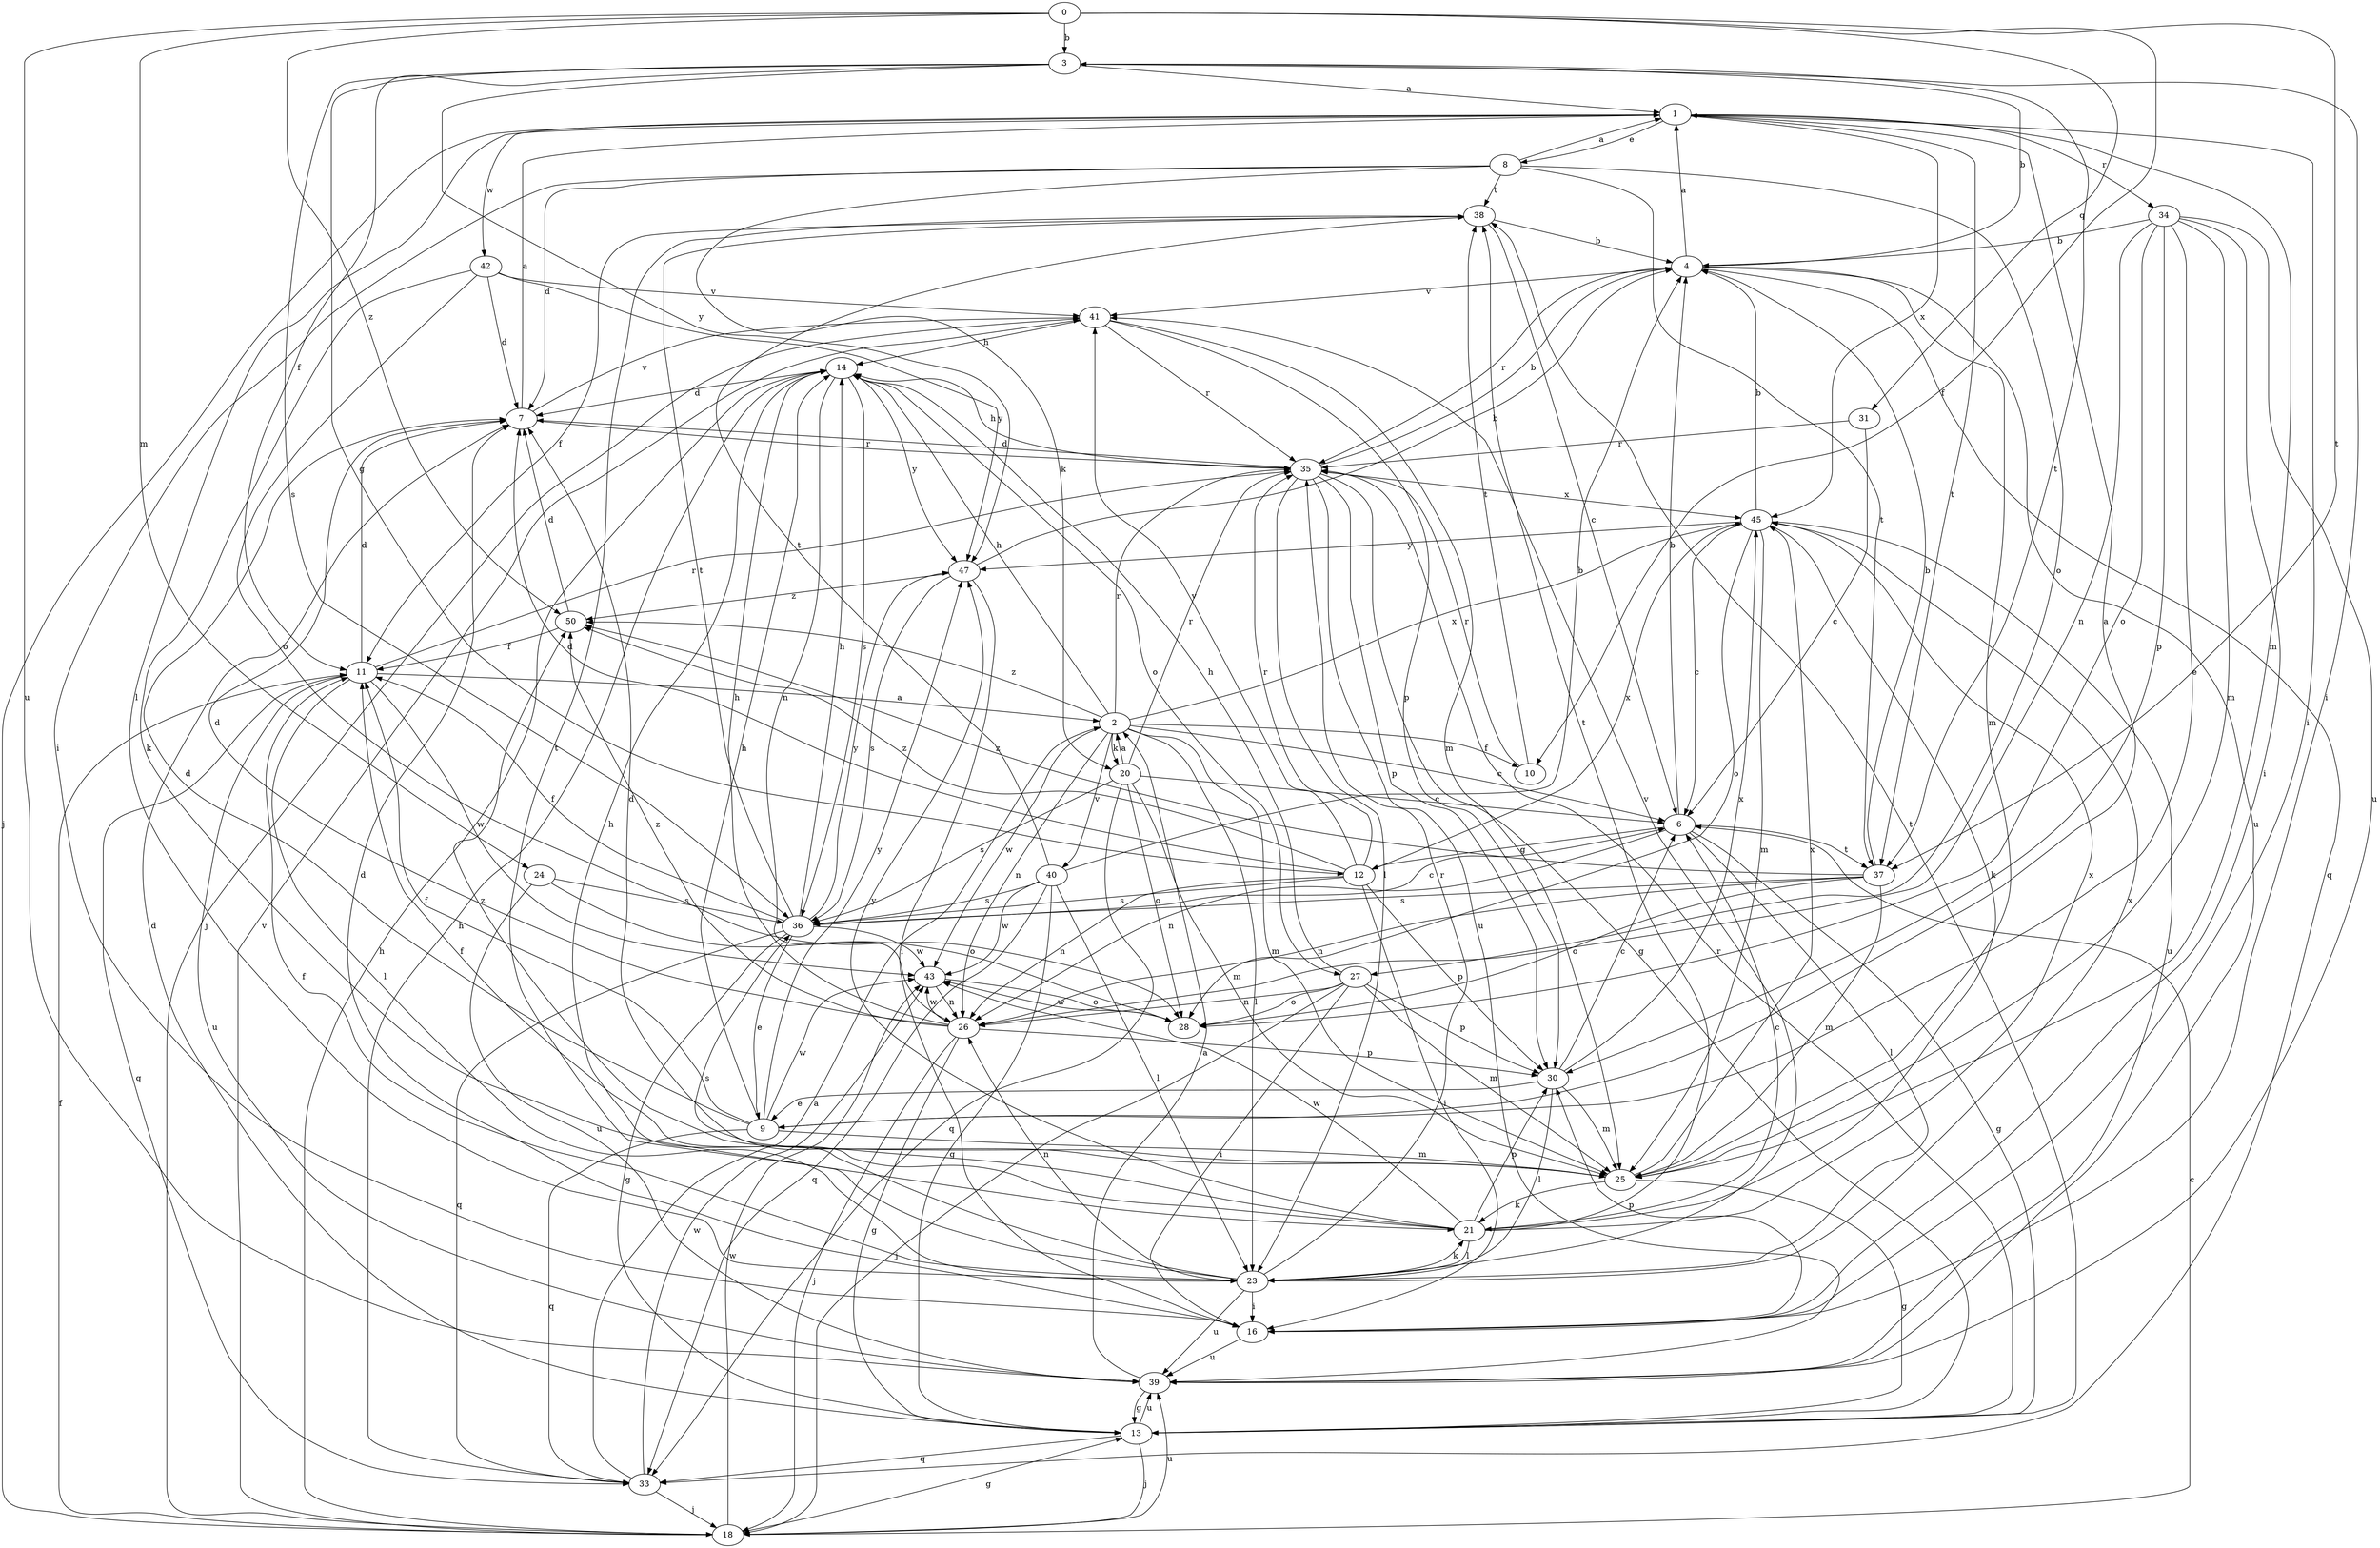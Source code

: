 strict digraph  {
0;
1;
2;
3;
4;
6;
7;
8;
9;
10;
11;
12;
13;
14;
16;
18;
20;
21;
23;
24;
25;
26;
27;
28;
30;
31;
33;
34;
35;
36;
37;
38;
39;
40;
41;
42;
43;
45;
47;
50;
0 -> 3  [label=b];
0 -> 10  [label=f];
0 -> 24  [label=m];
0 -> 31  [label=q];
0 -> 37  [label=t];
0 -> 39  [label=u];
0 -> 50  [label=z];
1 -> 8  [label=e];
1 -> 16  [label=i];
1 -> 18  [label=j];
1 -> 23  [label=l];
1 -> 25  [label=m];
1 -> 34  [label=r];
1 -> 37  [label=t];
1 -> 42  [label=w];
1 -> 45  [label=x];
2 -> 6  [label=c];
2 -> 10  [label=f];
2 -> 14  [label=h];
2 -> 20  [label=k];
2 -> 23  [label=l];
2 -> 25  [label=m];
2 -> 26  [label=n];
2 -> 35  [label=r];
2 -> 40  [label=v];
2 -> 43  [label=w];
2 -> 45  [label=x];
2 -> 50  [label=z];
3 -> 1  [label=a];
3 -> 11  [label=f];
3 -> 12  [label=g];
3 -> 16  [label=i];
3 -> 36  [label=s];
3 -> 37  [label=t];
3 -> 47  [label=y];
4 -> 1  [label=a];
4 -> 3  [label=b];
4 -> 25  [label=m];
4 -> 33  [label=q];
4 -> 35  [label=r];
4 -> 39  [label=u];
4 -> 41  [label=v];
6 -> 4  [label=b];
6 -> 12  [label=g];
6 -> 13  [label=g];
6 -> 23  [label=l];
6 -> 26  [label=n];
6 -> 37  [label=t];
7 -> 1  [label=a];
7 -> 35  [label=r];
7 -> 41  [label=v];
8 -> 1  [label=a];
8 -> 7  [label=d];
8 -> 16  [label=i];
8 -> 20  [label=k];
8 -> 27  [label=o];
8 -> 37  [label=t];
8 -> 38  [label=t];
9 -> 1  [label=a];
9 -> 7  [label=d];
9 -> 11  [label=f];
9 -> 14  [label=h];
9 -> 25  [label=m];
9 -> 33  [label=q];
9 -> 43  [label=w];
9 -> 47  [label=y];
10 -> 35  [label=r];
10 -> 38  [label=t];
11 -> 2  [label=a];
11 -> 7  [label=d];
11 -> 23  [label=l];
11 -> 33  [label=q];
11 -> 35  [label=r];
11 -> 39  [label=u];
11 -> 43  [label=w];
12 -> 7  [label=d];
12 -> 16  [label=i];
12 -> 26  [label=n];
12 -> 30  [label=p];
12 -> 35  [label=r];
12 -> 36  [label=s];
12 -> 41  [label=v];
12 -> 45  [label=x];
12 -> 50  [label=z];
13 -> 7  [label=d];
13 -> 18  [label=j];
13 -> 33  [label=q];
13 -> 35  [label=r];
13 -> 38  [label=t];
13 -> 39  [label=u];
14 -> 7  [label=d];
14 -> 26  [label=n];
14 -> 27  [label=o];
14 -> 36  [label=s];
14 -> 47  [label=y];
16 -> 7  [label=d];
16 -> 30  [label=p];
16 -> 39  [label=u];
18 -> 6  [label=c];
18 -> 11  [label=f];
18 -> 13  [label=g];
18 -> 14  [label=h];
18 -> 39  [label=u];
18 -> 41  [label=v];
18 -> 43  [label=w];
20 -> 2  [label=a];
20 -> 6  [label=c];
20 -> 25  [label=m];
20 -> 28  [label=o];
20 -> 33  [label=q];
20 -> 35  [label=r];
20 -> 36  [label=s];
21 -> 6  [label=c];
21 -> 11  [label=f];
21 -> 23  [label=l];
21 -> 30  [label=p];
21 -> 36  [label=s];
21 -> 38  [label=t];
21 -> 43  [label=w];
21 -> 45  [label=x];
21 -> 47  [label=y];
23 -> 11  [label=f];
23 -> 14  [label=h];
23 -> 16  [label=i];
23 -> 21  [label=k];
23 -> 26  [label=n];
23 -> 35  [label=r];
23 -> 38  [label=t];
23 -> 39  [label=u];
23 -> 41  [label=v];
23 -> 45  [label=x];
24 -> 28  [label=o];
24 -> 36  [label=s];
24 -> 39  [label=u];
25 -> 7  [label=d];
25 -> 13  [label=g];
25 -> 21  [label=k];
25 -> 45  [label=x];
25 -> 50  [label=z];
26 -> 7  [label=d];
26 -> 13  [label=g];
26 -> 14  [label=h];
26 -> 18  [label=j];
26 -> 30  [label=p];
26 -> 43  [label=w];
26 -> 50  [label=z];
27 -> 14  [label=h];
27 -> 16  [label=i];
27 -> 18  [label=j];
27 -> 25  [label=m];
27 -> 26  [label=n];
27 -> 28  [label=o];
27 -> 30  [label=p];
28 -> 43  [label=w];
30 -> 6  [label=c];
30 -> 9  [label=e];
30 -> 23  [label=l];
30 -> 25  [label=m];
30 -> 45  [label=x];
31 -> 6  [label=c];
31 -> 35  [label=r];
33 -> 2  [label=a];
33 -> 14  [label=h];
33 -> 18  [label=j];
33 -> 43  [label=w];
34 -> 4  [label=b];
34 -> 9  [label=e];
34 -> 16  [label=i];
34 -> 25  [label=m];
34 -> 26  [label=n];
34 -> 28  [label=o];
34 -> 30  [label=p];
34 -> 39  [label=u];
35 -> 4  [label=b];
35 -> 7  [label=d];
35 -> 13  [label=g];
35 -> 14  [label=h];
35 -> 23  [label=l];
35 -> 30  [label=p];
35 -> 39  [label=u];
35 -> 45  [label=x];
36 -> 6  [label=c];
36 -> 9  [label=e];
36 -> 11  [label=f];
36 -> 13  [label=g];
36 -> 14  [label=h];
36 -> 33  [label=q];
36 -> 38  [label=t];
36 -> 43  [label=w];
36 -> 47  [label=y];
37 -> 4  [label=b];
37 -> 25  [label=m];
37 -> 26  [label=n];
37 -> 28  [label=o];
37 -> 36  [label=s];
37 -> 50  [label=z];
38 -> 4  [label=b];
38 -> 6  [label=c];
38 -> 11  [label=f];
39 -> 2  [label=a];
39 -> 13  [label=g];
40 -> 4  [label=b];
40 -> 13  [label=g];
40 -> 23  [label=l];
40 -> 33  [label=q];
40 -> 36  [label=s];
40 -> 38  [label=t];
40 -> 43  [label=w];
41 -> 14  [label=h];
41 -> 18  [label=j];
41 -> 25  [label=m];
41 -> 30  [label=p];
41 -> 35  [label=r];
42 -> 7  [label=d];
42 -> 21  [label=k];
42 -> 28  [label=o];
42 -> 41  [label=v];
42 -> 47  [label=y];
43 -> 26  [label=n];
43 -> 28  [label=o];
45 -> 4  [label=b];
45 -> 6  [label=c];
45 -> 21  [label=k];
45 -> 25  [label=m];
45 -> 28  [label=o];
45 -> 39  [label=u];
45 -> 47  [label=y];
47 -> 4  [label=b];
47 -> 16  [label=i];
47 -> 36  [label=s];
47 -> 50  [label=z];
50 -> 7  [label=d];
50 -> 11  [label=f];
}
